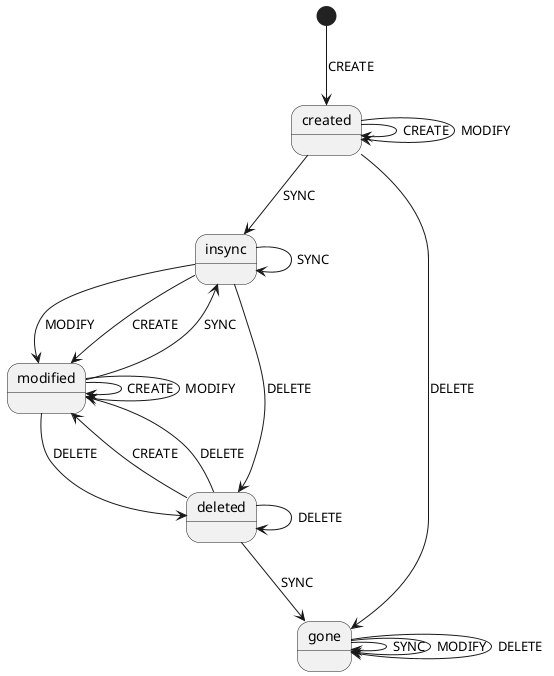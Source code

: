 @startuml
state insync
state modified
state deleted
state gone
state created

[*] --> created : CREATE
created --> created : CREATE
created --> created : MODIFY
created --> insync : SYNC
created --> gone : DELETE
gone --> gone : SYNC
gone --> gone : MODIFY
gone --> gone : DELETE
deleted --> deleted : DELETE
deleted --> gone : SYNC
deleted --> modified : CREATE
deleted --> modified : DELETE
modified --> deleted : DELETE
modified --> modified : CREATE
modified --> modified : MODIFY
modified --> insync : SYNC
insync --> insync : SYNC
insync --> modified : MODIFY
insync --> modified : CREATE
insync --> deleted : DELETE
@enduml